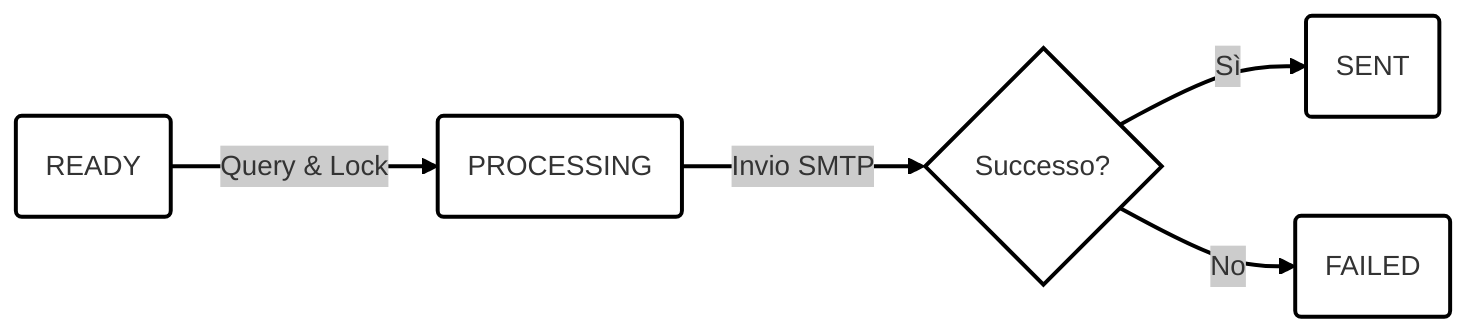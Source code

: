 ---
config:
  theme: neo
---
graph LR
    A(READY) -- Query & Lock --> B(PROCESSING);
    B -- Invio SMTP --> C{Successo?};
    C -- Sì --> D(SENT);
    C -- No --> E(FAILED);